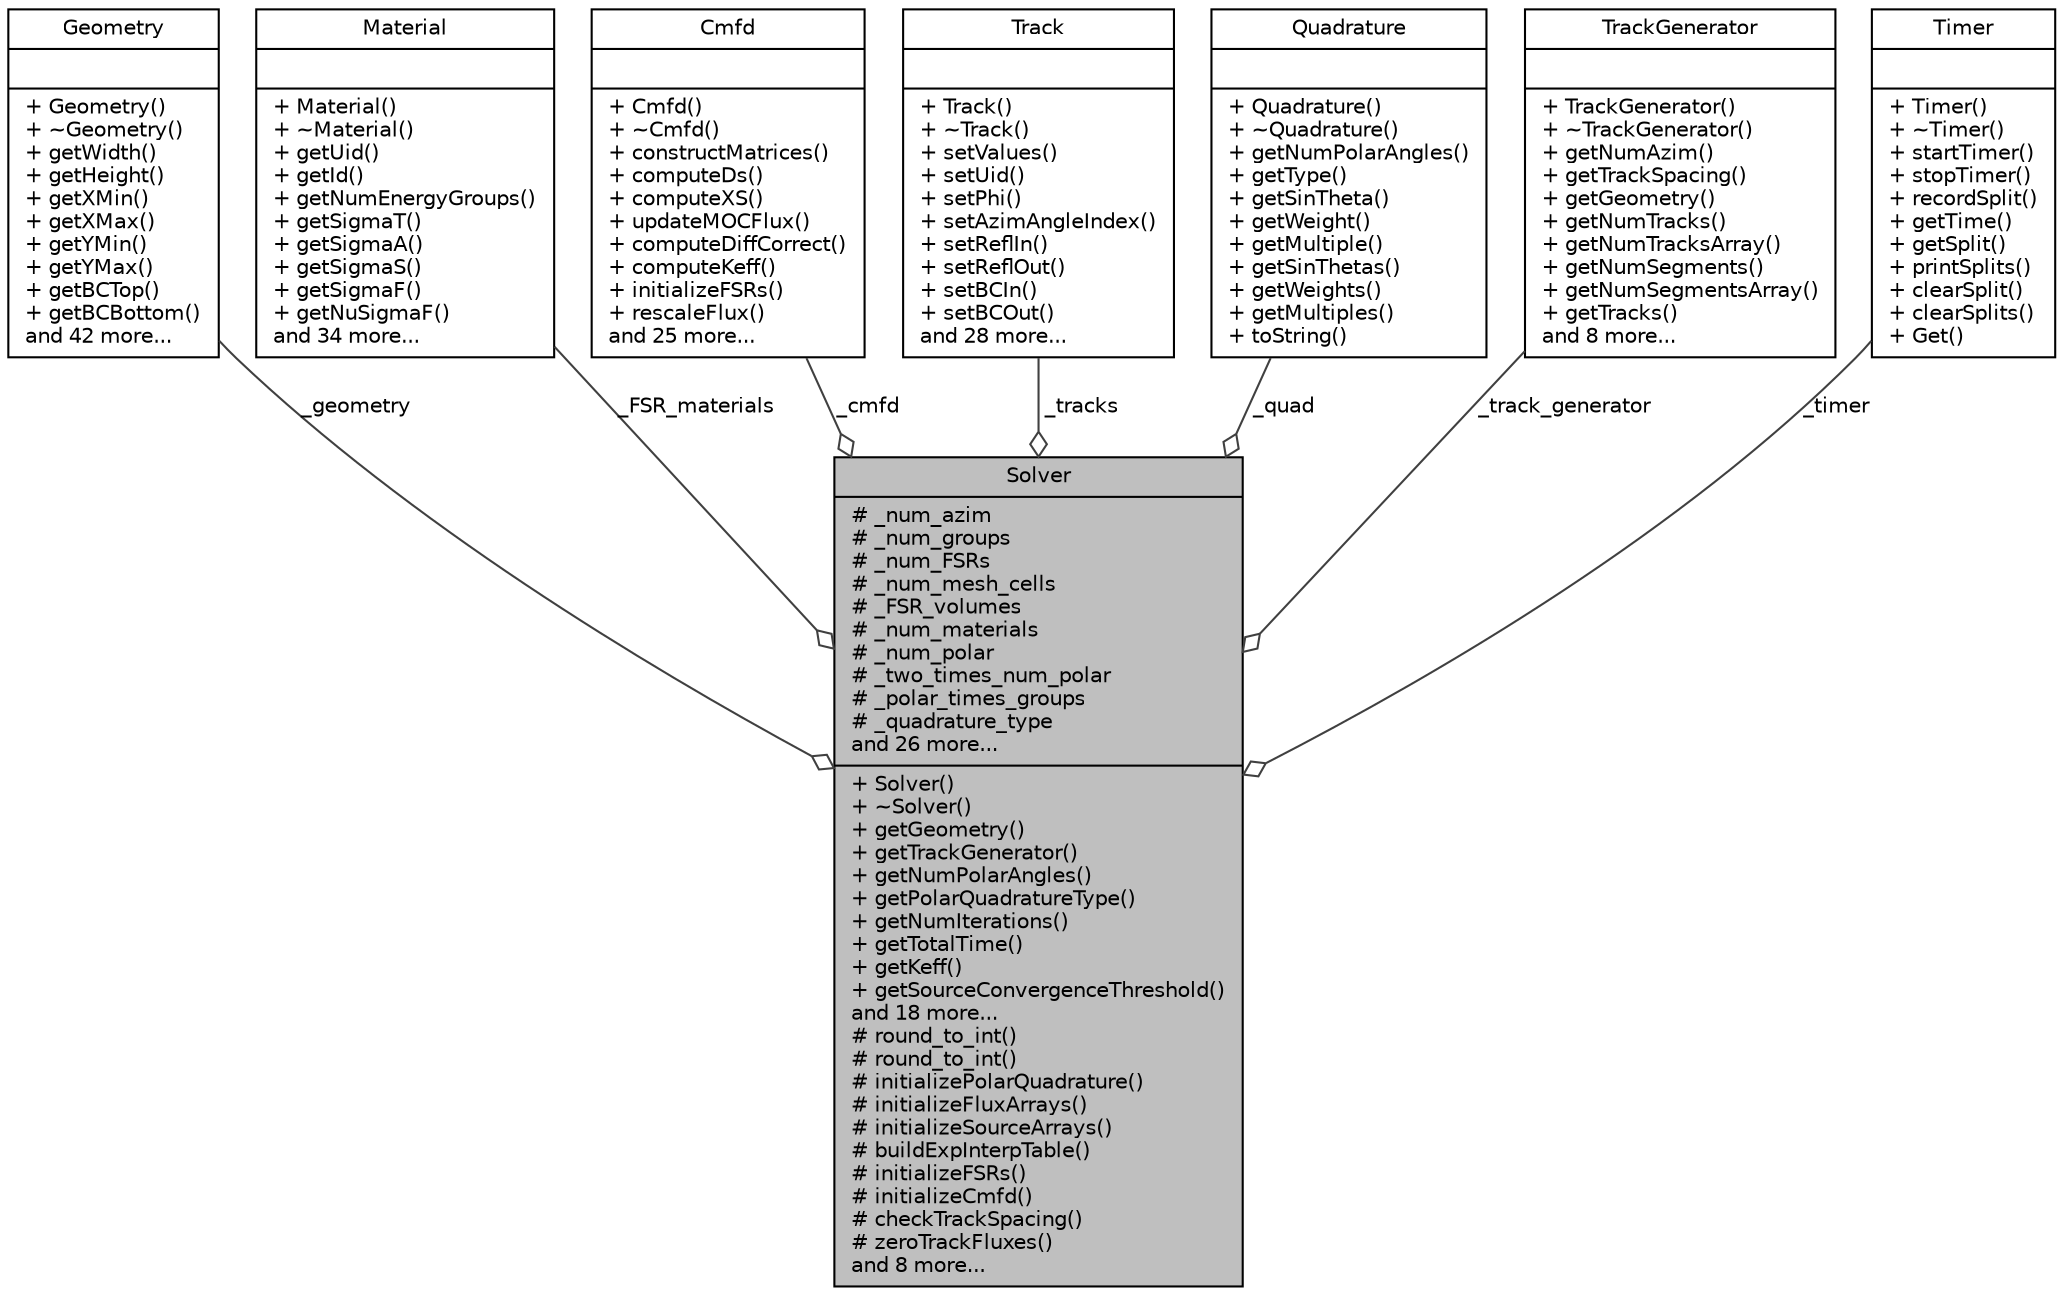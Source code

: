 digraph "Solver"
{
  edge [fontname="Helvetica",fontsize="10",labelfontname="Helvetica",labelfontsize="10"];
  node [fontname="Helvetica",fontsize="10",shape=record];
  Node1 [label="{Solver\n|# _num_azim\l# _num_groups\l# _num_FSRs\l# _num_mesh_cells\l# _FSR_volumes\l# _num_materials\l# _num_polar\l# _two_times_num_polar\l# _polar_times_groups\l# _quadrature_type\land 26 more...\l|+ Solver()\l+ ~Solver()\l+ getGeometry()\l+ getTrackGenerator()\l+ getNumPolarAngles()\l+ getPolarQuadratureType()\l+ getNumIterations()\l+ getTotalTime()\l+ getKeff()\l+ getSourceConvergenceThreshold()\land 18 more...\l# round_to_int()\l# round_to_int()\l# initializePolarQuadrature()\l# initializeFluxArrays()\l# initializeSourceArrays()\l# buildExpInterpTable()\l# initializeFSRs()\l# initializeCmfd()\l# checkTrackSpacing()\l# zeroTrackFluxes()\land 8 more...\l}",height=0.2,width=0.4,color="black", fillcolor="grey75", style="filled" fontcolor="black"];
  Node2 -> Node1 [color="grey25",fontsize="10",style="solid",label=" _geometry" ,arrowhead="odiamond",fontname="Helvetica"];
  Node2 [label="{Geometry\n||+ Geometry()\l+ ~Geometry()\l+ getWidth()\l+ getHeight()\l+ getXMin()\l+ getXMax()\l+ getYMin()\l+ getYMax()\l+ getBCTop()\l+ getBCBottom()\land 42 more...\l}",height=0.2,width=0.4,color="black", fillcolor="white", style="filled",URL="$classGeometry.html",tooltip="The master class containing references to all geometry-related objects - Surfaces, Cells, Universes and Lattices - and Materials."];
  Node3 -> Node1 [color="grey25",fontsize="10",style="solid",label=" _FSR_materials" ,arrowhead="odiamond",fontname="Helvetica"];
  Node3 [label="{Material\n||+ Material()\l+ ~Material()\l+ getUid()\l+ getId()\l+ getNumEnergyGroups()\l+ getSigmaT()\l+ getSigmaA()\l+ getSigmaS()\l+ getSigmaF()\l+ getNuSigmaF()\land 34 more...\l}",height=0.2,width=0.4,color="black", fillcolor="white", style="filled",URL="$classMaterial.html",tooltip="The Material class represents a unique material and its relevant nuclear data (i.e., multigroup cross-sections) for neutron transport."];
  Node4 -> Node1 [color="grey25",fontsize="10",style="solid",label=" _cmfd" ,arrowhead="odiamond",fontname="Helvetica"];
  Node4 [label="{Cmfd\n||+ Cmfd()\l+ ~Cmfd()\l+ constructMatrices()\l+ computeDs()\l+ computeXS()\l+ updateMOCFlux()\l+ computeDiffCorrect()\l+ computeKeff()\l+ initializeFSRs()\l+ rescaleFlux()\land 25 more...\l}",height=0.2,width=0.4,color="black", fillcolor="white", style="filled",URL="$classCmfd.html",tooltip="A class for Coarse Mesh Finite Difference (CMFD) acceleration."];
  Node5 -> Node1 [color="grey25",fontsize="10",style="solid",label=" _tracks" ,arrowhead="odiamond",fontname="Helvetica"];
  Node5 [label="{Track\n||+ Track()\l+ ~Track()\l+ setValues()\l+ setUid()\l+ setPhi()\l+ setAzimAngleIndex()\l+ setReflIn()\l+ setReflOut()\l+ setBCIn()\l+ setBCOut()\land 28 more...\l}",height=0.2,width=0.4,color="black", fillcolor="white", style="filled",URL="$classTrack.html",tooltip="A Track represents a characteristic line across the geometry."];
  Node6 -> Node1 [color="grey25",fontsize="10",style="solid",label=" _quad" ,arrowhead="odiamond",fontname="Helvetica"];
  Node6 [label="{Quadrature\n||+ Quadrature()\l+ ~Quadrature()\l+ getNumPolarAngles()\l+ getType()\l+ getSinTheta()\l+ getWeight()\l+ getMultiple()\l+ getSinThetas()\l+ getWeights()\l+ getMultiples()\l+ toString()\l}",height=0.2,width=0.4,color="black", fillcolor="white", style="filled",URL="$classQuadrature.html",tooltip="Stores values for a variety of polar quadratures which may be used."];
  Node7 -> Node1 [color="grey25",fontsize="10",style="solid",label=" _track_generator" ,arrowhead="odiamond",fontname="Helvetica"];
  Node7 [label="{TrackGenerator\n||+ TrackGenerator()\l+ ~TrackGenerator()\l+ getNumAzim()\l+ getTrackSpacing()\l+ getGeometry()\l+ getNumTracks()\l+ getNumTracksArray()\l+ getNumSegments()\l+ getNumSegmentsArray()\l+ getTracks()\land 8 more...\l}",height=0.2,width=0.4,color="black", fillcolor="white", style="filled",URL="$classTrackGenerator.html",tooltip="The TrackGenerator is dedicated to generating and storing Tracks which cyclically wrap across the Geo..."];
  Node8 -> Node1 [color="grey25",fontsize="10",style="solid",label=" _timer" ,arrowhead="odiamond",fontname="Helvetica"];
  Node8 [label="{Timer\n||+ Timer()\l+ ~Timer()\l+ startTimer()\l+ stopTimer()\l+ recordSplit()\l+ getTime()\l+ getSplit()\l+ printSplits()\l+ clearSplit()\l+ clearSplits()\l+ Get()\l}",height=0.2,width=0.4,color="black", fillcolor="white", style="filled",URL="$classTimer.html",tooltip="The Timer class is for timing and profiling regions of code."];
}
